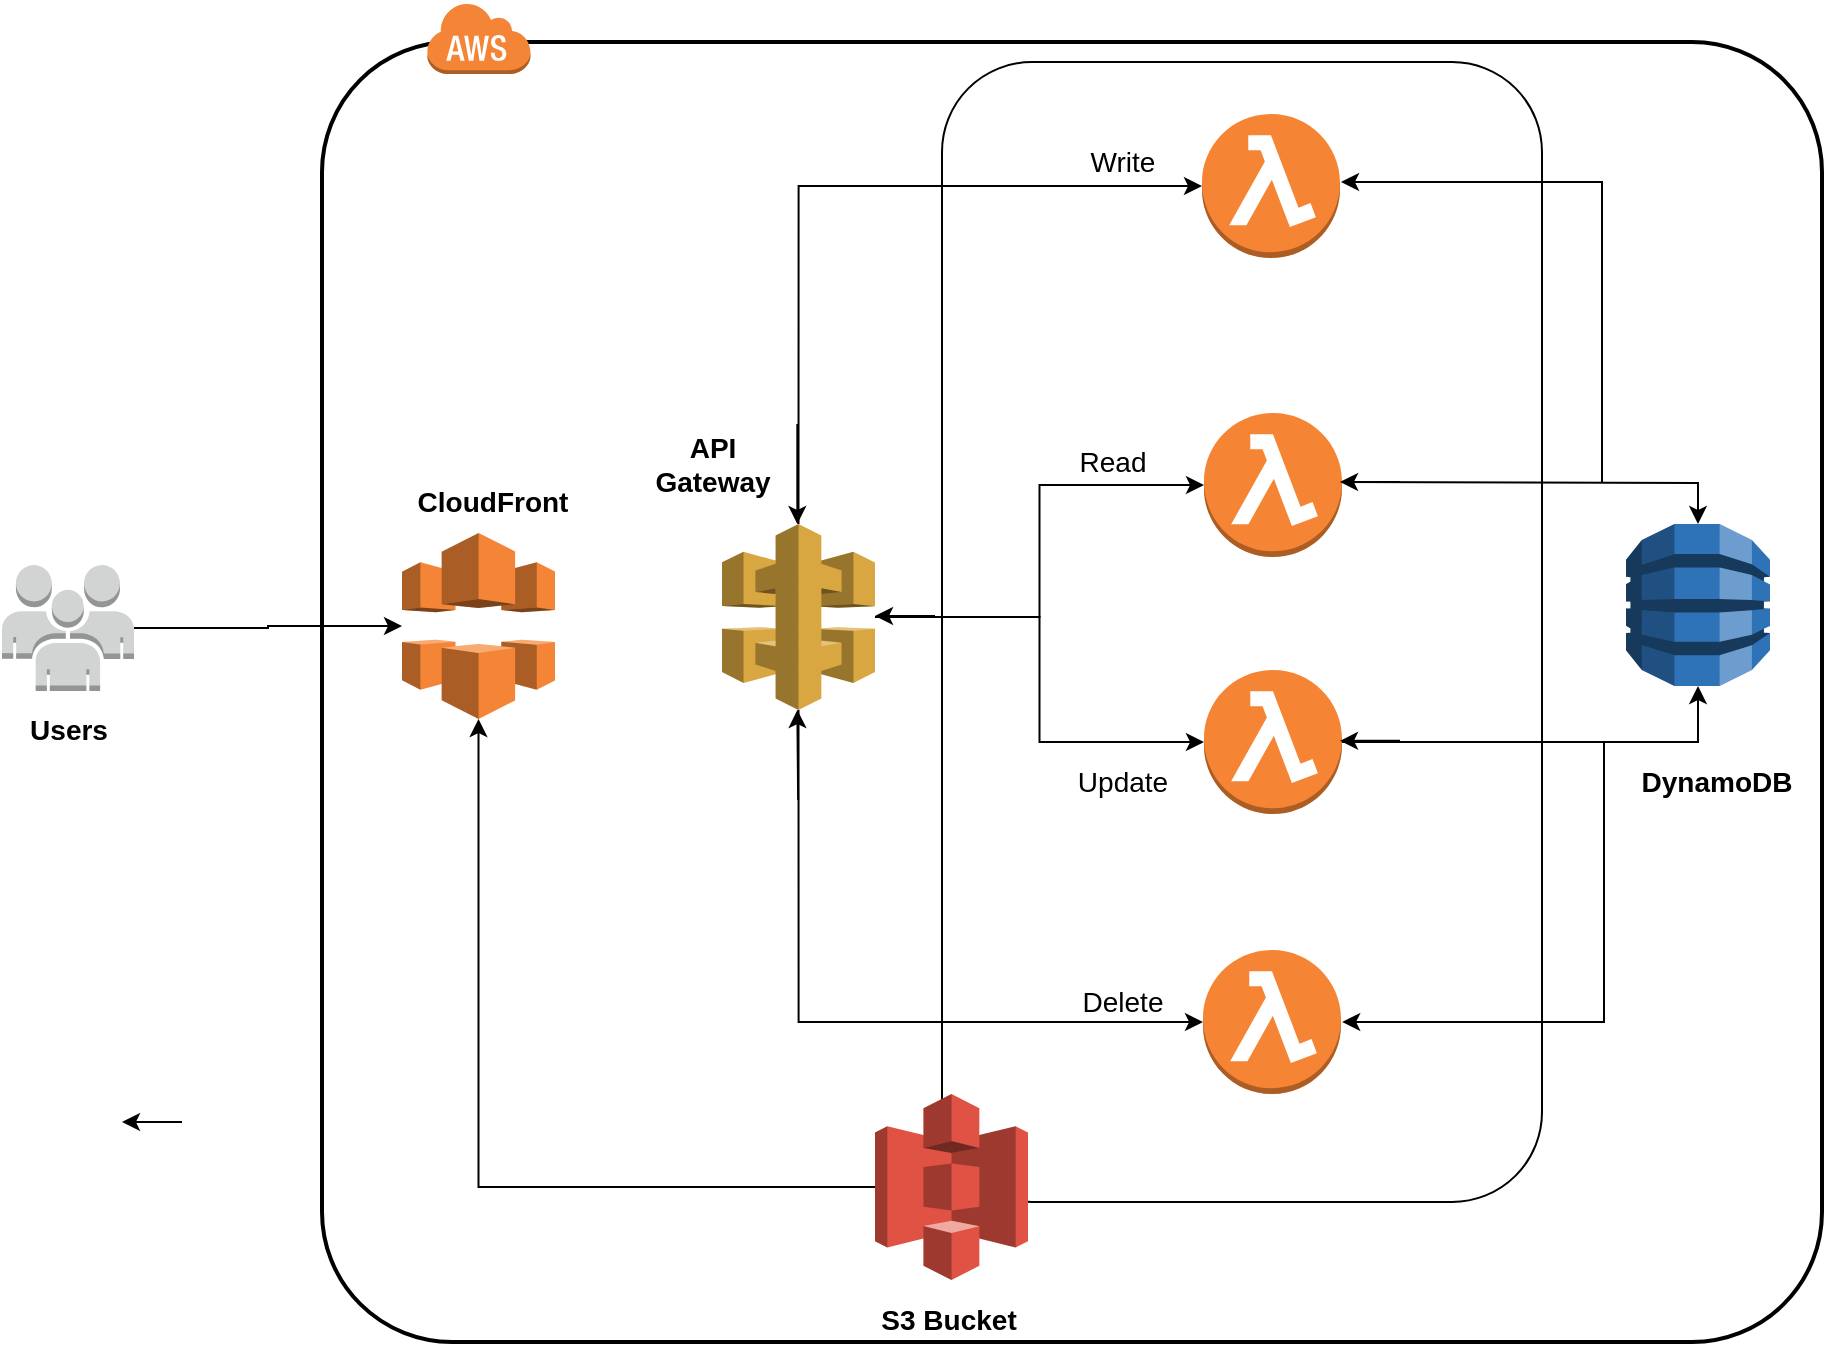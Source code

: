 <mxfile version="15.8.7" type="device"><diagram id="i0pNtgnHxcILfpZF6KZ8" name="Page-1"><mxGraphModel dx="2146" dy="806" grid="1" gridSize="10" guides="1" tooltips="1" connect="1" arrows="1" fold="1" page="1" pageScale="1" pageWidth="850" pageHeight="1100" math="0" shadow="0"><root><mxCell id="0"/><mxCell id="1" parent="0"/><mxCell id="Mdu235UvbKdvoeSM0V3f-10" value="" style="rounded=1;whiteSpace=wrap;html=1;fillColor=none;" vertex="1" parent="1"><mxGeometry x="250" y="90" width="300" height="570" as="geometry"/></mxCell><mxCell id="hHqiPwn_70tqP13YDUpK-1" value="" style="rounded=1;arcSize=10;dashed=0;fillColor=none;gradientColor=none;strokeWidth=2;" parent="1" vertex="1"><mxGeometry x="-60" y="80" width="750" height="650" as="geometry"/></mxCell><mxCell id="hHqiPwn_70tqP13YDUpK-2" value="" style="dashed=0;html=1;shape=mxgraph.aws3.cloud;fillColor=#F58536;gradientColor=none;dashed=0;" parent="1" vertex="1"><mxGeometry x="-7.75" y="60" width="52" height="36" as="geometry"/></mxCell><mxCell id="Mdu235UvbKdvoeSM0V3f-27" style="edgeStyle=orthogonalEdgeStyle;rounded=0;jumpStyle=none;jumpSize=21;orthogonalLoop=1;jettySize=auto;html=1;endArrow=classic;endFill=1;" edge="1" parent="1" source="hHqiPwn_70tqP13YDUpK-3" target="Mdu235UvbKdvoeSM0V3f-8"><mxGeometry relative="1" as="geometry"/></mxCell><mxCell id="hHqiPwn_70tqP13YDUpK-3" value="" style="outlineConnect=0;dashed=0;verticalLabelPosition=bottom;verticalAlign=top;align=center;html=1;shape=mxgraph.aws3.users;fillColor=#D2D3D3;gradientColor=none;" parent="1" vertex="1"><mxGeometry x="-220" y="341.5" width="66" height="63" as="geometry"/></mxCell><mxCell id="hHqiPwn_70tqP13YDUpK-11" style="edgeStyle=orthogonalEdgeStyle;rounded=0;orthogonalLoop=1;jettySize=auto;html=1;exitX=0.5;exitY=0;exitDx=0;exitDy=0;exitPerimeter=0;entryX=0;entryY=0.5;entryDx=0;entryDy=0;entryPerimeter=0;" parent="1" source="hHqiPwn_70tqP13YDUpK-4" target="hHqiPwn_70tqP13YDUpK-5" edge="1"><mxGeometry relative="1" as="geometry"/></mxCell><mxCell id="hHqiPwn_70tqP13YDUpK-12" style="edgeStyle=orthogonalEdgeStyle;rounded=0;orthogonalLoop=1;jettySize=auto;html=1;exitX=0.5;exitY=1;exitDx=0;exitDy=0;exitPerimeter=0;entryX=0;entryY=0.5;entryDx=0;entryDy=0;entryPerimeter=0;" parent="1" source="hHqiPwn_70tqP13YDUpK-4" target="hHqiPwn_70tqP13YDUpK-7" edge="1"><mxGeometry relative="1" as="geometry"/></mxCell><mxCell id="Mdu235UvbKdvoeSM0V3f-2" style="edgeStyle=orthogonalEdgeStyle;rounded=0;orthogonalLoop=1;jettySize=auto;html=1;" edge="1" parent="1" source="hHqiPwn_70tqP13YDUpK-4" target="Mdu235UvbKdvoeSM0V3f-1"><mxGeometry relative="1" as="geometry"/></mxCell><mxCell id="Mdu235UvbKdvoeSM0V3f-3" style="edgeStyle=orthogonalEdgeStyle;rounded=0;orthogonalLoop=1;jettySize=auto;html=1;" edge="1" parent="1" source="hHqiPwn_70tqP13YDUpK-4" target="hHqiPwn_70tqP13YDUpK-6"><mxGeometry relative="1" as="geometry"/></mxCell><mxCell id="hHqiPwn_70tqP13YDUpK-4" value="" style="outlineConnect=0;dashed=0;verticalLabelPosition=bottom;verticalAlign=top;align=center;html=1;shape=mxgraph.aws3.api_gateway;fillColor=#D9A741;gradientColor=none;" parent="1" vertex="1"><mxGeometry x="140" y="321" width="76.5" height="93" as="geometry"/></mxCell><mxCell id="hHqiPwn_70tqP13YDUpK-5" value="" style="outlineConnect=0;dashed=0;verticalLabelPosition=bottom;verticalAlign=top;align=center;html=1;shape=mxgraph.aws3.lambda_function;fillColor=#F58534;gradientColor=none;" parent="1" vertex="1"><mxGeometry x="380" y="116" width="69" height="72" as="geometry"/></mxCell><mxCell id="hHqiPwn_70tqP13YDUpK-6" value="" style="outlineConnect=0;dashed=0;verticalLabelPosition=bottom;verticalAlign=top;align=center;html=1;shape=mxgraph.aws3.lambda_function;fillColor=#F58534;gradientColor=none;" parent="1" vertex="1"><mxGeometry x="381" y="394" width="69" height="72" as="geometry"/></mxCell><mxCell id="hHqiPwn_70tqP13YDUpK-7" value="" style="outlineConnect=0;dashed=0;verticalLabelPosition=bottom;verticalAlign=top;align=center;html=1;shape=mxgraph.aws3.lambda_function;fillColor=#F58534;gradientColor=none;" parent="1" vertex="1"><mxGeometry x="380.5" y="534" width="69" height="72" as="geometry"/></mxCell><mxCell id="Mdu235UvbKdvoeSM0V3f-12" style="edgeStyle=orthogonalEdgeStyle;rounded=0;orthogonalLoop=1;jettySize=auto;html=1;endArrow=classic;endFill=1;" edge="1" parent="1" source="hHqiPwn_70tqP13YDUpK-9" target="Mdu235UvbKdvoeSM0V3f-8"><mxGeometry relative="1" as="geometry"/></mxCell><mxCell id="hHqiPwn_70tqP13YDUpK-9" value="" style="outlineConnect=0;dashed=0;verticalLabelPosition=bottom;verticalAlign=top;align=center;html=1;shape=mxgraph.aws3.s3;fillColor=#E05243;gradientColor=none;" parent="1" vertex="1"><mxGeometry x="216.5" y="606" width="76.5" height="93" as="geometry"/></mxCell><mxCell id="hHqiPwn_70tqP13YDUpK-16" value="&lt;font style=&quot;font-size: 14px&quot;&gt;&lt;b&gt;API&lt;br&gt;Gateway&lt;/b&gt;&lt;/font&gt;" style="text;html=1;resizable=0;autosize=1;align=center;verticalAlign=middle;points=[];fillColor=none;strokeColor=none;rounded=0;strokeWidth=3;" parent="1" vertex="1"><mxGeometry x="100" y="270.5" width="70" height="40" as="geometry"/></mxCell><mxCell id="hHqiPwn_70tqP13YDUpK-20" value="&lt;b&gt;S3 Bucket&lt;/b&gt;" style="text;html=1;resizable=0;autosize=1;align=center;verticalAlign=middle;points=[];fillColor=none;strokeColor=none;rounded=0;fontSize=14;" parent="1" vertex="1"><mxGeometry x="213" y="709" width="80" height="20" as="geometry"/></mxCell><mxCell id="hHqiPwn_70tqP13YDUpK-23" value="Delete" style="text;html=1;resizable=0;autosize=1;align=center;verticalAlign=middle;points=[];fillColor=none;strokeColor=none;rounded=0;fontSize=14;" parent="1" vertex="1"><mxGeometry x="310" y="550" width="60" height="20" as="geometry"/></mxCell><mxCell id="hHqiPwn_70tqP13YDUpK-26" value="&lt;b&gt;Users&lt;/b&gt;" style="text;html=1;resizable=0;autosize=1;align=center;verticalAlign=middle;points=[];fillColor=none;strokeColor=none;rounded=0;fontSize=14;" parent="1" vertex="1"><mxGeometry x="-212" y="414" width="50" height="20" as="geometry"/></mxCell><mxCell id="hHqiPwn_70tqP13YDUpK-28" value="" style="outlineConnect=0;dashed=0;verticalLabelPosition=bottom;verticalAlign=top;align=center;html=1;shape=mxgraph.aws3.dynamo_db;fillColor=#2E73B8;gradientColor=none;fontSize=14;strokeWidth=3;" parent="1" vertex="1"><mxGeometry x="592" y="321" width="72" height="81" as="geometry"/></mxCell><mxCell id="hHqiPwn_70tqP13YDUpK-29" value="&lt;b&gt;DynamoDB&lt;/b&gt;" style="text;html=1;resizable=0;autosize=1;align=center;verticalAlign=middle;points=[];fillColor=none;strokeColor=none;rounded=0;fontSize=14;" parent="1" vertex="1"><mxGeometry x="592" y="440" width="90" height="20" as="geometry"/></mxCell><mxCell id="Mdu235UvbKdvoeSM0V3f-1" value="" style="outlineConnect=0;dashed=0;verticalLabelPosition=bottom;verticalAlign=top;align=center;html=1;shape=mxgraph.aws3.lambda_function;fillColor=#F58534;gradientColor=none;" vertex="1" parent="1"><mxGeometry x="381" y="265.5" width="69" height="72" as="geometry"/></mxCell><mxCell id="Mdu235UvbKdvoeSM0V3f-5" value="Write" style="text;html=1;resizable=0;autosize=1;align=center;verticalAlign=middle;points=[];fillColor=none;strokeColor=none;rounded=0;fontSize=14;" vertex="1" parent="1"><mxGeometry x="315" y="130" width="50" height="20" as="geometry"/></mxCell><mxCell id="Mdu235UvbKdvoeSM0V3f-6" value="Read" style="text;html=1;resizable=0;autosize=1;align=center;verticalAlign=middle;points=[];fillColor=none;strokeColor=none;rounded=0;fontSize=14;" vertex="1" parent="1"><mxGeometry x="310" y="280" width="50" height="20" as="geometry"/></mxCell><mxCell id="Mdu235UvbKdvoeSM0V3f-7" value="Update" style="text;html=1;resizable=0;autosize=1;align=center;verticalAlign=middle;points=[];fillColor=none;strokeColor=none;rounded=0;fontSize=14;" vertex="1" parent="1"><mxGeometry x="310" y="440" width="60" height="20" as="geometry"/></mxCell><mxCell id="Mdu235UvbKdvoeSM0V3f-8" value="" style="outlineConnect=0;dashed=0;verticalLabelPosition=bottom;verticalAlign=top;align=center;html=1;shape=mxgraph.aws3.cloudfront;fillColor=#F58536;gradientColor=none;" vertex="1" parent="1"><mxGeometry x="-20" y="325.5" width="76.5" height="93" as="geometry"/></mxCell><mxCell id="Mdu235UvbKdvoeSM0V3f-14" style="edgeStyle=orthogonalEdgeStyle;rounded=0;orthogonalLoop=1;jettySize=auto;html=1;entryX=0.5;entryY=0;entryDx=0;entryDy=0;entryPerimeter=0;jumpStyle=none;jumpSize=21;" edge="1" parent="1" target="hHqiPwn_70tqP13YDUpK-28"><mxGeometry relative="1" as="geometry"><mxPoint x="450" y="300" as="sourcePoint"/><mxPoint x="604.5" y="372.5" as="targetPoint"/></mxGeometry></mxCell><mxCell id="Mdu235UvbKdvoeSM0V3f-15" style="edgeStyle=orthogonalEdgeStyle;rounded=0;orthogonalLoop=1;jettySize=auto;html=1;exitX=1;exitY=0.5;exitDx=0;exitDy=0;exitPerimeter=0;" edge="1" parent="1" source="hHqiPwn_70tqP13YDUpK-6" target="hHqiPwn_70tqP13YDUpK-28"><mxGeometry relative="1" as="geometry"><mxPoint x="440" y="430" as="sourcePoint"/><mxPoint x="627" y="464.5" as="targetPoint"/><Array as="points"><mxPoint x="450" y="430"/><mxPoint x="628" y="430"/></Array></mxGeometry></mxCell><mxCell id="Mdu235UvbKdvoeSM0V3f-16" value="" style="endArrow=classic;html=1;rounded=0;" edge="1" parent="1"><mxGeometry width="50" height="50" relative="1" as="geometry"><mxPoint x="479" y="429.41" as="sourcePoint"/><mxPoint x="449" y="429.41" as="targetPoint"/></mxGeometry></mxCell><mxCell id="Mdu235UvbKdvoeSM0V3f-20" value="" style="endArrow=classic;html=1;rounded=0;" edge="1" parent="1"><mxGeometry width="50" height="50" relative="1" as="geometry"><mxPoint x="246.5" y="367" as="sourcePoint"/><mxPoint x="216.5" y="367" as="targetPoint"/></mxGeometry></mxCell><mxCell id="Mdu235UvbKdvoeSM0V3f-21" value="" style="endArrow=classic;html=1;rounded=0;" edge="1" parent="1"><mxGeometry width="50" height="50" relative="1" as="geometry"><mxPoint x="479" y="300" as="sourcePoint"/><mxPoint x="449" y="300" as="targetPoint"/></mxGeometry></mxCell><mxCell id="Mdu235UvbKdvoeSM0V3f-23" value="" style="endArrow=classic;html=1;rounded=0;" edge="1" parent="1"><mxGeometry width="50" height="50" relative="1" as="geometry"><mxPoint x="177.66" y="271" as="sourcePoint"/><mxPoint x="177.66" y="321" as="targetPoint"/></mxGeometry></mxCell><mxCell id="Mdu235UvbKdvoeSM0V3f-24" value="" style="endArrow=classic;html=1;rounded=0;" edge="1" parent="1"><mxGeometry width="50" height="50" relative="1" as="geometry"><mxPoint x="580" y="300" as="sourcePoint"/><mxPoint x="449.5" y="150" as="targetPoint"/><Array as="points"><mxPoint x="580" y="150"/></Array></mxGeometry></mxCell><mxCell id="Mdu235UvbKdvoeSM0V3f-25" value="" style="endArrow=classic;html=1;rounded=0;entryX=0.667;entryY=0.842;entryDx=0;entryDy=0;entryPerimeter=0;" edge="1" parent="1" target="Mdu235UvbKdvoeSM0V3f-10"><mxGeometry width="50" height="50" relative="1" as="geometry"><mxPoint x="581" y="430" as="sourcePoint"/><mxPoint x="450.0" y="615" as="targetPoint"/><Array as="points"><mxPoint x="581" y="570"/></Array></mxGeometry></mxCell><mxCell id="Mdu235UvbKdvoeSM0V3f-28" value="" style="endArrow=classic;html=1;rounded=0;" edge="1" parent="1"><mxGeometry width="50" height="50" relative="1" as="geometry"><mxPoint x="178.07" y="459" as="sourcePoint"/><mxPoint x="177.66" y="414" as="targetPoint"/></mxGeometry></mxCell><mxCell id="Mdu235UvbKdvoeSM0V3f-29" value="" style="endArrow=classic;html=1;rounded=0;" edge="1" parent="1"><mxGeometry width="50" height="50" relative="1" as="geometry"><mxPoint x="-130" y="620" as="sourcePoint"/><mxPoint x="-160" y="620" as="targetPoint"/></mxGeometry></mxCell><mxCell id="Mdu235UvbKdvoeSM0V3f-30" value="&lt;b&gt;CloudFront&lt;/b&gt;" style="text;html=1;resizable=0;autosize=1;align=center;verticalAlign=middle;points=[];fillColor=none;strokeColor=none;rounded=0;fontSize=14;" vertex="1" parent="1"><mxGeometry x="-20" y="300" width="90" height="20" as="geometry"/></mxCell></root></mxGraphModel></diagram></mxfile>